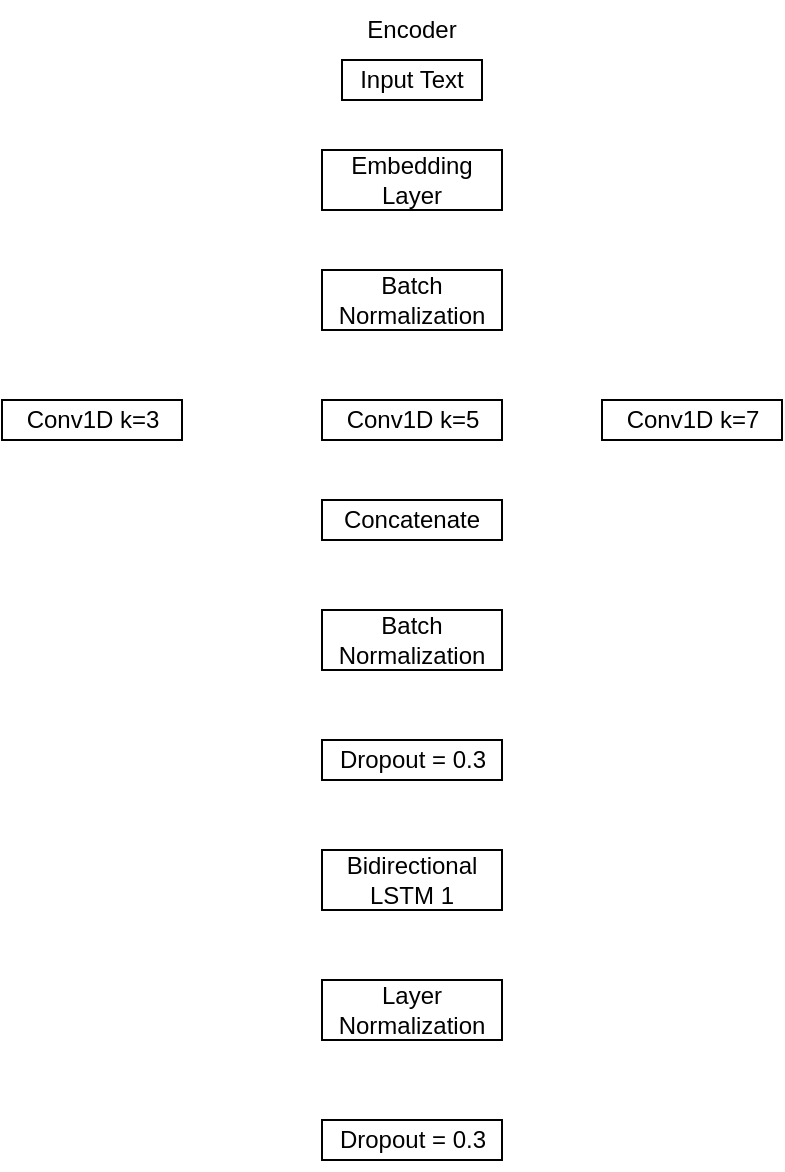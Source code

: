 <mxfile version="24.8.6">
  <diagram name="Page-1" id="b9YBrv8WQebUkIXSKBUp">
    <mxGraphModel dx="973" dy="480" grid="1" gridSize="10" guides="1" tooltips="1" connect="1" arrows="1" fold="1" page="1" pageScale="1" pageWidth="850" pageHeight="1100" math="0" shadow="0">
      <root>
        <mxCell id="0" />
        <mxCell id="1" parent="0" />
        <mxCell id="-HNxVnAnhyy9JkubOGwT-1" value="" style="rounded=0;whiteSpace=wrap;html=1;" parent="1" vertex="1">
          <mxGeometry x="520" y="75" width="70" height="20" as="geometry" />
        </mxCell>
        <mxCell id="vRo_Gx2xG8cZCAOY3_mm-1" value="Input Text" style="text;html=1;align=center;verticalAlign=middle;whiteSpace=wrap;rounded=0;" vertex="1" parent="1">
          <mxGeometry x="525" y="70" width="60" height="30" as="geometry" />
        </mxCell>
        <mxCell id="vRo_Gx2xG8cZCAOY3_mm-2" value="Encoder" style="text;html=1;align=center;verticalAlign=middle;whiteSpace=wrap;rounded=0;" vertex="1" parent="1">
          <mxGeometry x="525" y="45" width="60" height="30" as="geometry" />
        </mxCell>
        <mxCell id="vRo_Gx2xG8cZCAOY3_mm-3" value="" style="rounded=0;whiteSpace=wrap;html=1;" vertex="1" parent="1">
          <mxGeometry x="510" y="120" width="90" height="30" as="geometry" />
        </mxCell>
        <mxCell id="vRo_Gx2xG8cZCAOY3_mm-4" value="Embedding Layer" style="text;html=1;align=center;verticalAlign=middle;whiteSpace=wrap;rounded=0;" vertex="1" parent="1">
          <mxGeometry x="525" y="120" width="60" height="30" as="geometry" />
        </mxCell>
        <mxCell id="vRo_Gx2xG8cZCAOY3_mm-5" value="" style="rounded=0;whiteSpace=wrap;html=1;" vertex="1" parent="1">
          <mxGeometry x="510" y="180" width="90" height="30" as="geometry" />
        </mxCell>
        <mxCell id="vRo_Gx2xG8cZCAOY3_mm-6" value="Batch Normalization" style="text;html=1;align=center;verticalAlign=middle;whiteSpace=wrap;rounded=0;" vertex="1" parent="1">
          <mxGeometry x="525" y="180" width="60" height="30" as="geometry" />
        </mxCell>
        <mxCell id="vRo_Gx2xG8cZCAOY3_mm-12" value="" style="rounded=0;whiteSpace=wrap;html=1;" vertex="1" parent="1">
          <mxGeometry x="510" y="245" width="90" height="20" as="geometry" />
        </mxCell>
        <mxCell id="vRo_Gx2xG8cZCAOY3_mm-13" value="Conv1D k=5" style="text;html=1;align=center;verticalAlign=middle;whiteSpace=wrap;rounded=0;" vertex="1" parent="1">
          <mxGeometry x="517.5" y="240" width="75" height="30" as="geometry" />
        </mxCell>
        <mxCell id="vRo_Gx2xG8cZCAOY3_mm-14" value="" style="rounded=0;whiteSpace=wrap;html=1;" vertex="1" parent="1">
          <mxGeometry x="650" y="245" width="90" height="20" as="geometry" />
        </mxCell>
        <mxCell id="vRo_Gx2xG8cZCAOY3_mm-15" value="Conv1D k=7" style="text;html=1;align=center;verticalAlign=middle;whiteSpace=wrap;rounded=0;" vertex="1" parent="1">
          <mxGeometry x="657.5" y="240" width="75" height="30" as="geometry" />
        </mxCell>
        <mxCell id="vRo_Gx2xG8cZCAOY3_mm-16" value="" style="rounded=0;whiteSpace=wrap;html=1;" vertex="1" parent="1">
          <mxGeometry x="350" y="245" width="90" height="20" as="geometry" />
        </mxCell>
        <mxCell id="vRo_Gx2xG8cZCAOY3_mm-17" value="Conv1D k=3" style="text;html=1;align=center;verticalAlign=middle;whiteSpace=wrap;rounded=0;" vertex="1" parent="1">
          <mxGeometry x="357.5" y="240" width="75" height="30" as="geometry" />
        </mxCell>
        <mxCell id="vRo_Gx2xG8cZCAOY3_mm-21" value="" style="rounded=0;whiteSpace=wrap;html=1;" vertex="1" parent="1">
          <mxGeometry x="510" y="295" width="90" height="20" as="geometry" />
        </mxCell>
        <mxCell id="vRo_Gx2xG8cZCAOY3_mm-22" value="Concatenate" style="text;html=1;align=center;verticalAlign=middle;whiteSpace=wrap;rounded=0;" vertex="1" parent="1">
          <mxGeometry x="525" y="290" width="60" height="30" as="geometry" />
        </mxCell>
        <mxCell id="vRo_Gx2xG8cZCAOY3_mm-23" value="" style="rounded=0;whiteSpace=wrap;html=1;" vertex="1" parent="1">
          <mxGeometry x="510" y="350" width="90" height="30" as="geometry" />
        </mxCell>
        <mxCell id="vRo_Gx2xG8cZCAOY3_mm-24" value="Batch Normalization" style="text;html=1;align=center;verticalAlign=middle;whiteSpace=wrap;rounded=0;" vertex="1" parent="1">
          <mxGeometry x="525" y="350" width="60" height="30" as="geometry" />
        </mxCell>
        <mxCell id="vRo_Gx2xG8cZCAOY3_mm-27" value="" style="rounded=0;whiteSpace=wrap;html=1;" vertex="1" parent="1">
          <mxGeometry x="510" y="415" width="90" height="20" as="geometry" />
        </mxCell>
        <mxCell id="vRo_Gx2xG8cZCAOY3_mm-28" value="Dropout = 0.3" style="text;html=1;align=center;verticalAlign=middle;whiteSpace=wrap;rounded=0;" vertex="1" parent="1">
          <mxGeometry x="512.5" y="410" width="85" height="30" as="geometry" />
        </mxCell>
        <mxCell id="vRo_Gx2xG8cZCAOY3_mm-29" value="" style="rounded=0;whiteSpace=wrap;html=1;" vertex="1" parent="1">
          <mxGeometry x="510" y="470" width="90" height="30" as="geometry" />
        </mxCell>
        <mxCell id="vRo_Gx2xG8cZCAOY3_mm-30" value="Bidirectional LSTM 1" style="text;html=1;align=center;verticalAlign=middle;whiteSpace=wrap;rounded=0;" vertex="1" parent="1">
          <mxGeometry x="525" y="470" width="60" height="30" as="geometry" />
        </mxCell>
        <mxCell id="vRo_Gx2xG8cZCAOY3_mm-31" value="" style="rounded=0;whiteSpace=wrap;html=1;" vertex="1" parent="1">
          <mxGeometry x="510" y="535" width="90" height="30" as="geometry" />
        </mxCell>
        <mxCell id="vRo_Gx2xG8cZCAOY3_mm-32" value="Layer Normalization" style="text;html=1;align=center;verticalAlign=middle;whiteSpace=wrap;rounded=0;" vertex="1" parent="1">
          <mxGeometry x="525" y="535" width="60" height="30" as="geometry" />
        </mxCell>
        <mxCell id="vRo_Gx2xG8cZCAOY3_mm-33" value="" style="rounded=0;whiteSpace=wrap;html=1;" vertex="1" parent="1">
          <mxGeometry x="510" y="605" width="90" height="20" as="geometry" />
        </mxCell>
        <mxCell id="vRo_Gx2xG8cZCAOY3_mm-34" value="Dropout = 0.3" style="text;html=1;align=center;verticalAlign=middle;whiteSpace=wrap;rounded=0;" vertex="1" parent="1">
          <mxGeometry x="512.5" y="600" width="85" height="30" as="geometry" />
        </mxCell>
      </root>
    </mxGraphModel>
  </diagram>
</mxfile>
